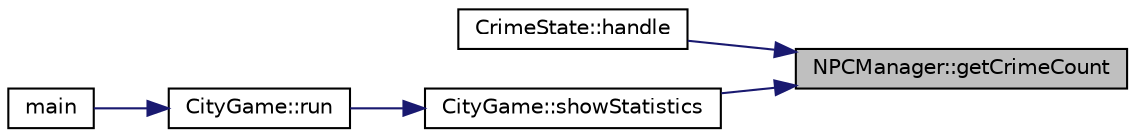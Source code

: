 digraph "NPCManager::getCrimeCount"
{
 // LATEX_PDF_SIZE
  edge [fontname="Helvetica",fontsize="10",labelfontname="Helvetica",labelfontsize="10"];
  node [fontname="Helvetica",fontsize="10",shape=record];
  rankdir="RL";
  Node1 [label="NPCManager::getCrimeCount",height=0.2,width=0.4,color="black", fillcolor="grey75", style="filled", fontcolor="black",tooltip="Retrieves the count of NPCs in the Crime state."];
  Node1 -> Node2 [dir="back",color="midnightblue",fontsize="10",style="solid"];
  Node2 [label="CrimeState::handle",height=0.2,width=0.4,color="black", fillcolor="white", style="filled",URL="$classCrimeState.html#ada7bdb702a48d7ba3847bf4b77d5e5cd",tooltip="Handles actions specific to the crime state."];
  Node1 -> Node3 [dir="back",color="midnightblue",fontsize="10",style="solid"];
  Node3 [label="CityGame::showStatistics",height=0.2,width=0.4,color="black", fillcolor="white", style="filled",URL="$classCityGame.html#a80179f957a5ae53c132901b08ac34fa5",tooltip=" "];
  Node3 -> Node4 [dir="back",color="midnightblue",fontsize="10",style="solid"];
  Node4 [label="CityGame::run",height=0.2,width=0.4,color="black", fillcolor="white", style="filled",URL="$classCityGame.html#ad26bc885078e071e3ad2b40787fcca18",tooltip=" "];
  Node4 -> Node5 [dir="back",color="midnightblue",fontsize="10",style="solid"];
  Node5 [label="main",height=0.2,width=0.4,color="black", fillcolor="white", style="filled",URL="$main_8cpp.html#ae66f6b31b5ad750f1fe042a706a4e3d4",tooltip=" "];
}
